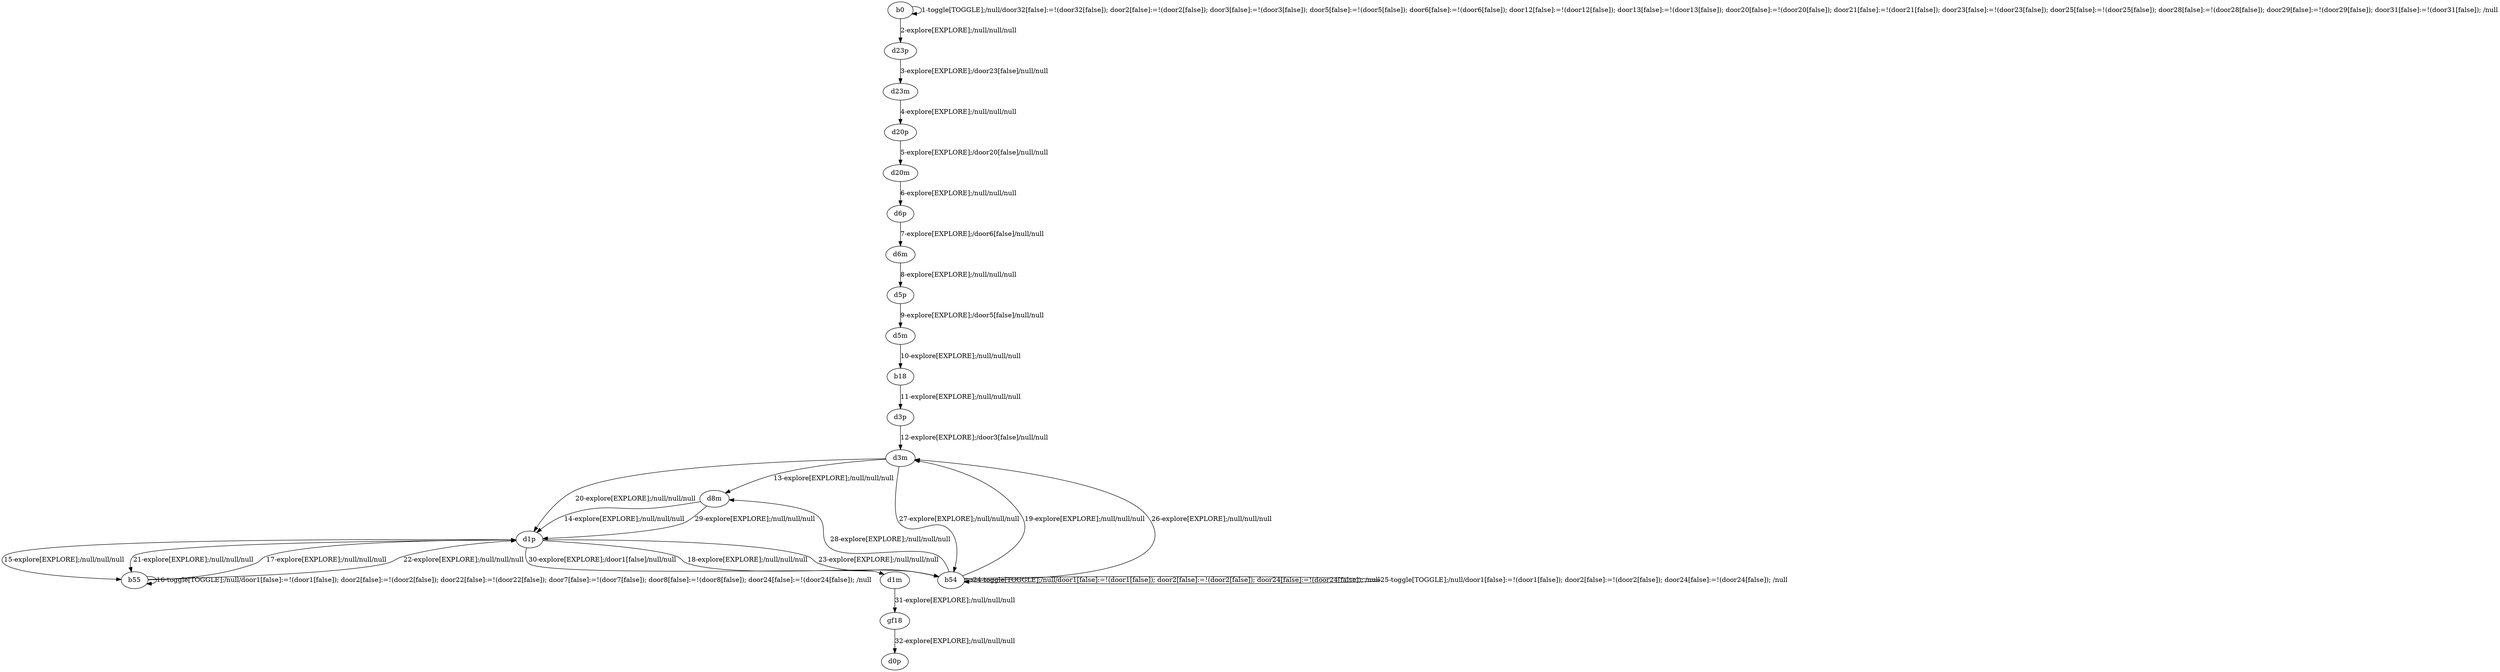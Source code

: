 # Total number of goals covered by this test: 1
# gf18 --> d0p

digraph g {
"b0" -> "b0" [label = "1-toggle[TOGGLE];/null/door32[false]:=!(door32[false]); door2[false]:=!(door2[false]); door3[false]:=!(door3[false]); door5[false]:=!(door5[false]); door6[false]:=!(door6[false]); door12[false]:=!(door12[false]); door13[false]:=!(door13[false]); door20[false]:=!(door20[false]); door21[false]:=!(door21[false]); door23[false]:=!(door23[false]); door25[false]:=!(door25[false]); door28[false]:=!(door28[false]); door29[false]:=!(door29[false]); door31[false]:=!(door31[false]); /null"];
"b0" -> "d23p" [label = "2-explore[EXPLORE];/null/null/null"];
"d23p" -> "d23m" [label = "3-explore[EXPLORE];/door23[false]/null/null"];
"d23m" -> "d20p" [label = "4-explore[EXPLORE];/null/null/null"];
"d20p" -> "d20m" [label = "5-explore[EXPLORE];/door20[false]/null/null"];
"d20m" -> "d6p" [label = "6-explore[EXPLORE];/null/null/null"];
"d6p" -> "d6m" [label = "7-explore[EXPLORE];/door6[false]/null/null"];
"d6m" -> "d5p" [label = "8-explore[EXPLORE];/null/null/null"];
"d5p" -> "d5m" [label = "9-explore[EXPLORE];/door5[false]/null/null"];
"d5m" -> "b18" [label = "10-explore[EXPLORE];/null/null/null"];
"b18" -> "d3p" [label = "11-explore[EXPLORE];/null/null/null"];
"d3p" -> "d3m" [label = "12-explore[EXPLORE];/door3[false]/null/null"];
"d3m" -> "d8m" [label = "13-explore[EXPLORE];/null/null/null"];
"d8m" -> "d1p" [label = "14-explore[EXPLORE];/null/null/null"];
"d1p" -> "b55" [label = "15-explore[EXPLORE];/null/null/null"];
"b55" -> "b55" [label = "16-toggle[TOGGLE];/null/door1[false]:=!(door1[false]); door2[false]:=!(door2[false]); door22[false]:=!(door22[false]); door7[false]:=!(door7[false]); door8[false]:=!(door8[false]); door24[false]:=!(door24[false]); /null"];
"b55" -> "d1p" [label = "17-explore[EXPLORE];/null/null/null"];
"d1p" -> "b54" [label = "18-explore[EXPLORE];/null/null/null"];
"b54" -> "d3m" [label = "19-explore[EXPLORE];/null/null/null"];
"d3m" -> "d1p" [label = "20-explore[EXPLORE];/null/null/null"];
"d1p" -> "b55" [label = "21-explore[EXPLORE];/null/null/null"];
"b55" -> "d1p" [label = "22-explore[EXPLORE];/null/null/null"];
"d1p" -> "b54" [label = "23-explore[EXPLORE];/null/null/null"];
"b54" -> "b54" [label = "24-toggle[TOGGLE];/null/door1[false]:=!(door1[false]); door2[false]:=!(door2[false]); door24[false]:=!(door24[false]); /null"];
"b54" -> "b54" [label = "25-toggle[TOGGLE];/null/door1[false]:=!(door1[false]); door2[false]:=!(door2[false]); door24[false]:=!(door24[false]); /null"];
"b54" -> "d3m" [label = "26-explore[EXPLORE];/null/null/null"];
"d3m" -> "b54" [label = "27-explore[EXPLORE];/null/null/null"];
"b54" -> "d8m" [label = "28-explore[EXPLORE];/null/null/null"];
"d8m" -> "d1p" [label = "29-explore[EXPLORE];/null/null/null"];
"d1p" -> "d1m" [label = "30-explore[EXPLORE];/door1[false]/null/null"];
"d1m" -> "gf18" [label = "31-explore[EXPLORE];/null/null/null"];
"gf18" -> "d0p" [label = "32-explore[EXPLORE];/null/null/null"];
}